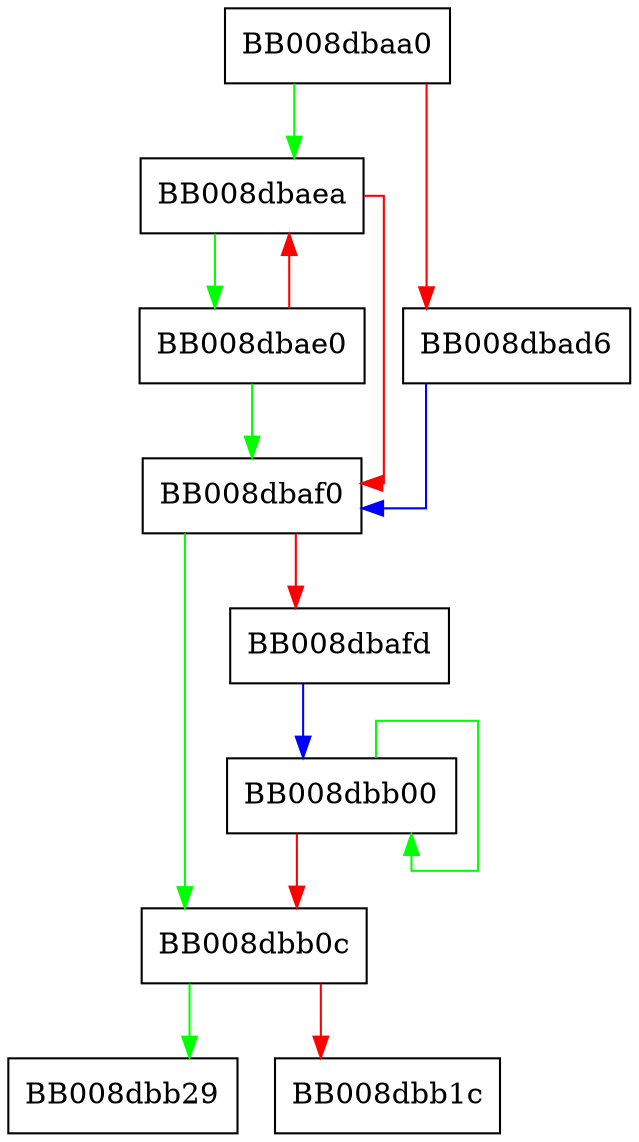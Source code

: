 digraph get_avphys_pages {
  node [shape="box"];
  graph [splines=ortho];
  BB008dbaa0 -> BB008dbaea [color="green"];
  BB008dbaa0 -> BB008dbad6 [color="red"];
  BB008dbad6 -> BB008dbaf0 [color="blue"];
  BB008dbae0 -> BB008dbaf0 [color="green"];
  BB008dbae0 -> BB008dbaea [color="red"];
  BB008dbaea -> BB008dbae0 [color="green"];
  BB008dbaea -> BB008dbaf0 [color="red"];
  BB008dbaf0 -> BB008dbb0c [color="green"];
  BB008dbaf0 -> BB008dbafd [color="red"];
  BB008dbafd -> BB008dbb00 [color="blue"];
  BB008dbb00 -> BB008dbb00 [color="green"];
  BB008dbb00 -> BB008dbb0c [color="red"];
  BB008dbb0c -> BB008dbb29 [color="green"];
  BB008dbb0c -> BB008dbb1c [color="red"];
}
